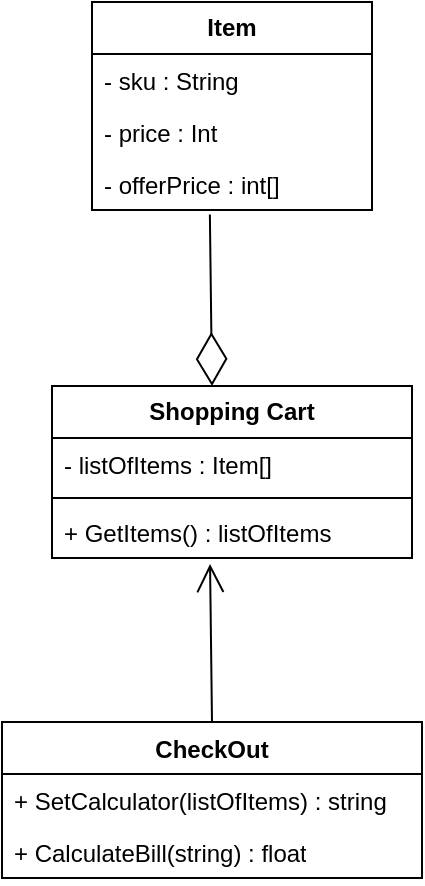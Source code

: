 <mxfile version="23.1.2" type="github">
  <diagram name="Page-1" id="i4YA9QL2Nl88acNB_wYK">
    <mxGraphModel dx="985" dy="475" grid="1" gridSize="10" guides="1" tooltips="1" connect="1" arrows="1" fold="1" page="1" pageScale="1" pageWidth="850" pageHeight="1100" math="0" shadow="0">
      <root>
        <mxCell id="0" />
        <mxCell id="1" parent="0" />
        <mxCell id="4QgN7zbdURfp0wUJ2Tq3-1" value="&lt;b&gt;Shopping Cart&lt;/b&gt;" style="swimlane;fontStyle=0;childLayout=stackLayout;horizontal=1;startSize=26;fillColor=none;horizontalStack=0;resizeParent=1;resizeParentMax=0;resizeLast=0;collapsible=1;marginBottom=0;whiteSpace=wrap;html=1;" vertex="1" parent="1">
          <mxGeometry x="25" y="222" width="180" height="86" as="geometry" />
        </mxCell>
        <mxCell id="4QgN7zbdURfp0wUJ2Tq3-2" value="- listOfItems : Item[]" style="text;strokeColor=none;fillColor=none;align=left;verticalAlign=top;spacingLeft=4;spacingRight=4;overflow=hidden;rotatable=0;points=[[0,0.5],[1,0.5]];portConstraint=eastwest;whiteSpace=wrap;html=1;" vertex="1" parent="4QgN7zbdURfp0wUJ2Tq3-1">
          <mxGeometry y="26" width="180" height="26" as="geometry" />
        </mxCell>
        <mxCell id="4QgN7zbdURfp0wUJ2Tq3-21" value="" style="line;strokeWidth=1;fillColor=none;align=left;verticalAlign=middle;spacingTop=-1;spacingLeft=3;spacingRight=3;rotatable=0;labelPosition=right;points=[];portConstraint=eastwest;strokeColor=inherit;" vertex="1" parent="4QgN7zbdURfp0wUJ2Tq3-1">
          <mxGeometry y="52" width="180" height="8" as="geometry" />
        </mxCell>
        <mxCell id="4QgN7zbdURfp0wUJ2Tq3-3" value="+ GetItems() : listOfItems" style="text;strokeColor=none;fillColor=none;align=left;verticalAlign=top;spacingLeft=4;spacingRight=4;overflow=hidden;rotatable=0;points=[[0,0.5],[1,0.5]];portConstraint=eastwest;whiteSpace=wrap;html=1;" vertex="1" parent="4QgN7zbdURfp0wUJ2Tq3-1">
          <mxGeometry y="60" width="180" height="26" as="geometry" />
        </mxCell>
        <mxCell id="4QgN7zbdURfp0wUJ2Tq3-13" value="CheckOut" style="swimlane;fontStyle=1;align=center;verticalAlign=top;childLayout=stackLayout;horizontal=1;startSize=26;horizontalStack=0;resizeParent=1;resizeParentMax=0;resizeLast=0;collapsible=1;marginBottom=0;whiteSpace=wrap;html=1;" vertex="1" parent="1">
          <mxGeometry y="390" width="210" height="78" as="geometry" />
        </mxCell>
        <mxCell id="4QgN7zbdURfp0wUJ2Tq3-24" value="+ SetCalculator(listOfItems) : string" style="text;strokeColor=none;fillColor=none;align=left;verticalAlign=top;spacingLeft=4;spacingRight=4;overflow=hidden;rotatable=0;points=[[0,0.5],[1,0.5]];portConstraint=eastwest;whiteSpace=wrap;html=1;" vertex="1" parent="4QgN7zbdURfp0wUJ2Tq3-13">
          <mxGeometry y="26" width="210" height="26" as="geometry" />
        </mxCell>
        <mxCell id="4QgN7zbdURfp0wUJ2Tq3-14" value="+ CalculateBill(string) : float" style="text;strokeColor=none;fillColor=none;align=left;verticalAlign=top;spacingLeft=4;spacingRight=4;overflow=hidden;rotatable=0;points=[[0,0.5],[1,0.5]];portConstraint=eastwest;whiteSpace=wrap;html=1;" vertex="1" parent="4QgN7zbdURfp0wUJ2Tq3-13">
          <mxGeometry y="52" width="210" height="26" as="geometry" />
        </mxCell>
        <mxCell id="4QgN7zbdURfp0wUJ2Tq3-17" value="&lt;b&gt;Item&lt;/b&gt;" style="swimlane;fontStyle=0;childLayout=stackLayout;horizontal=1;startSize=26;fillColor=none;horizontalStack=0;resizeParent=1;resizeParentMax=0;resizeLast=0;collapsible=1;marginBottom=0;whiteSpace=wrap;html=1;" vertex="1" parent="1">
          <mxGeometry x="45" y="30" width="140" height="104" as="geometry" />
        </mxCell>
        <mxCell id="4QgN7zbdURfp0wUJ2Tq3-18" value="- sku : String" style="text;strokeColor=none;fillColor=none;align=left;verticalAlign=top;spacingLeft=4;spacingRight=4;overflow=hidden;rotatable=0;points=[[0,0.5],[1,0.5]];portConstraint=eastwest;whiteSpace=wrap;html=1;" vertex="1" parent="4QgN7zbdURfp0wUJ2Tq3-17">
          <mxGeometry y="26" width="140" height="26" as="geometry" />
        </mxCell>
        <mxCell id="4QgN7zbdURfp0wUJ2Tq3-19" value="- price : Int" style="text;strokeColor=none;fillColor=none;align=left;verticalAlign=top;spacingLeft=4;spacingRight=4;overflow=hidden;rotatable=0;points=[[0,0.5],[1,0.5]];portConstraint=eastwest;whiteSpace=wrap;html=1;" vertex="1" parent="4QgN7zbdURfp0wUJ2Tq3-17">
          <mxGeometry y="52" width="140" height="26" as="geometry" />
        </mxCell>
        <mxCell id="4QgN7zbdURfp0wUJ2Tq3-20" value="- offerPrice : int[]" style="text;strokeColor=none;fillColor=none;align=left;verticalAlign=top;spacingLeft=4;spacingRight=4;overflow=hidden;rotatable=0;points=[[0,0.5],[1,0.5]];portConstraint=eastwest;whiteSpace=wrap;html=1;" vertex="1" parent="4QgN7zbdURfp0wUJ2Tq3-17">
          <mxGeometry y="78" width="140" height="26" as="geometry" />
        </mxCell>
        <mxCell id="4QgN7zbdURfp0wUJ2Tq3-22" value="" style="endArrow=diamondThin;endFill=0;endSize=24;html=1;rounded=0;entryX=0.421;entryY=1.086;entryDx=0;entryDy=0;entryPerimeter=0;exitX=0.421;exitY=1.086;exitDx=0;exitDy=0;exitPerimeter=0;" edge="1" parent="4QgN7zbdURfp0wUJ2Tq3-17" source="4QgN7zbdURfp0wUJ2Tq3-20">
          <mxGeometry width="160" relative="1" as="geometry">
            <mxPoint x="220" y="192" as="sourcePoint" />
            <mxPoint x="60" y="192" as="targetPoint" />
          </mxGeometry>
        </mxCell>
        <mxCell id="4QgN7zbdURfp0wUJ2Tq3-23" value="" style="endArrow=open;endFill=1;endSize=12;html=1;rounded=0;entryX=0.439;entryY=1.115;entryDx=0;entryDy=0;entryPerimeter=0;" edge="1" parent="1" target="4QgN7zbdURfp0wUJ2Tq3-3">
          <mxGeometry width="160" relative="1" as="geometry">
            <mxPoint x="105" y="390" as="sourcePoint" />
            <mxPoint x="265" y="390" as="targetPoint" />
          </mxGeometry>
        </mxCell>
      </root>
    </mxGraphModel>
  </diagram>
</mxfile>
